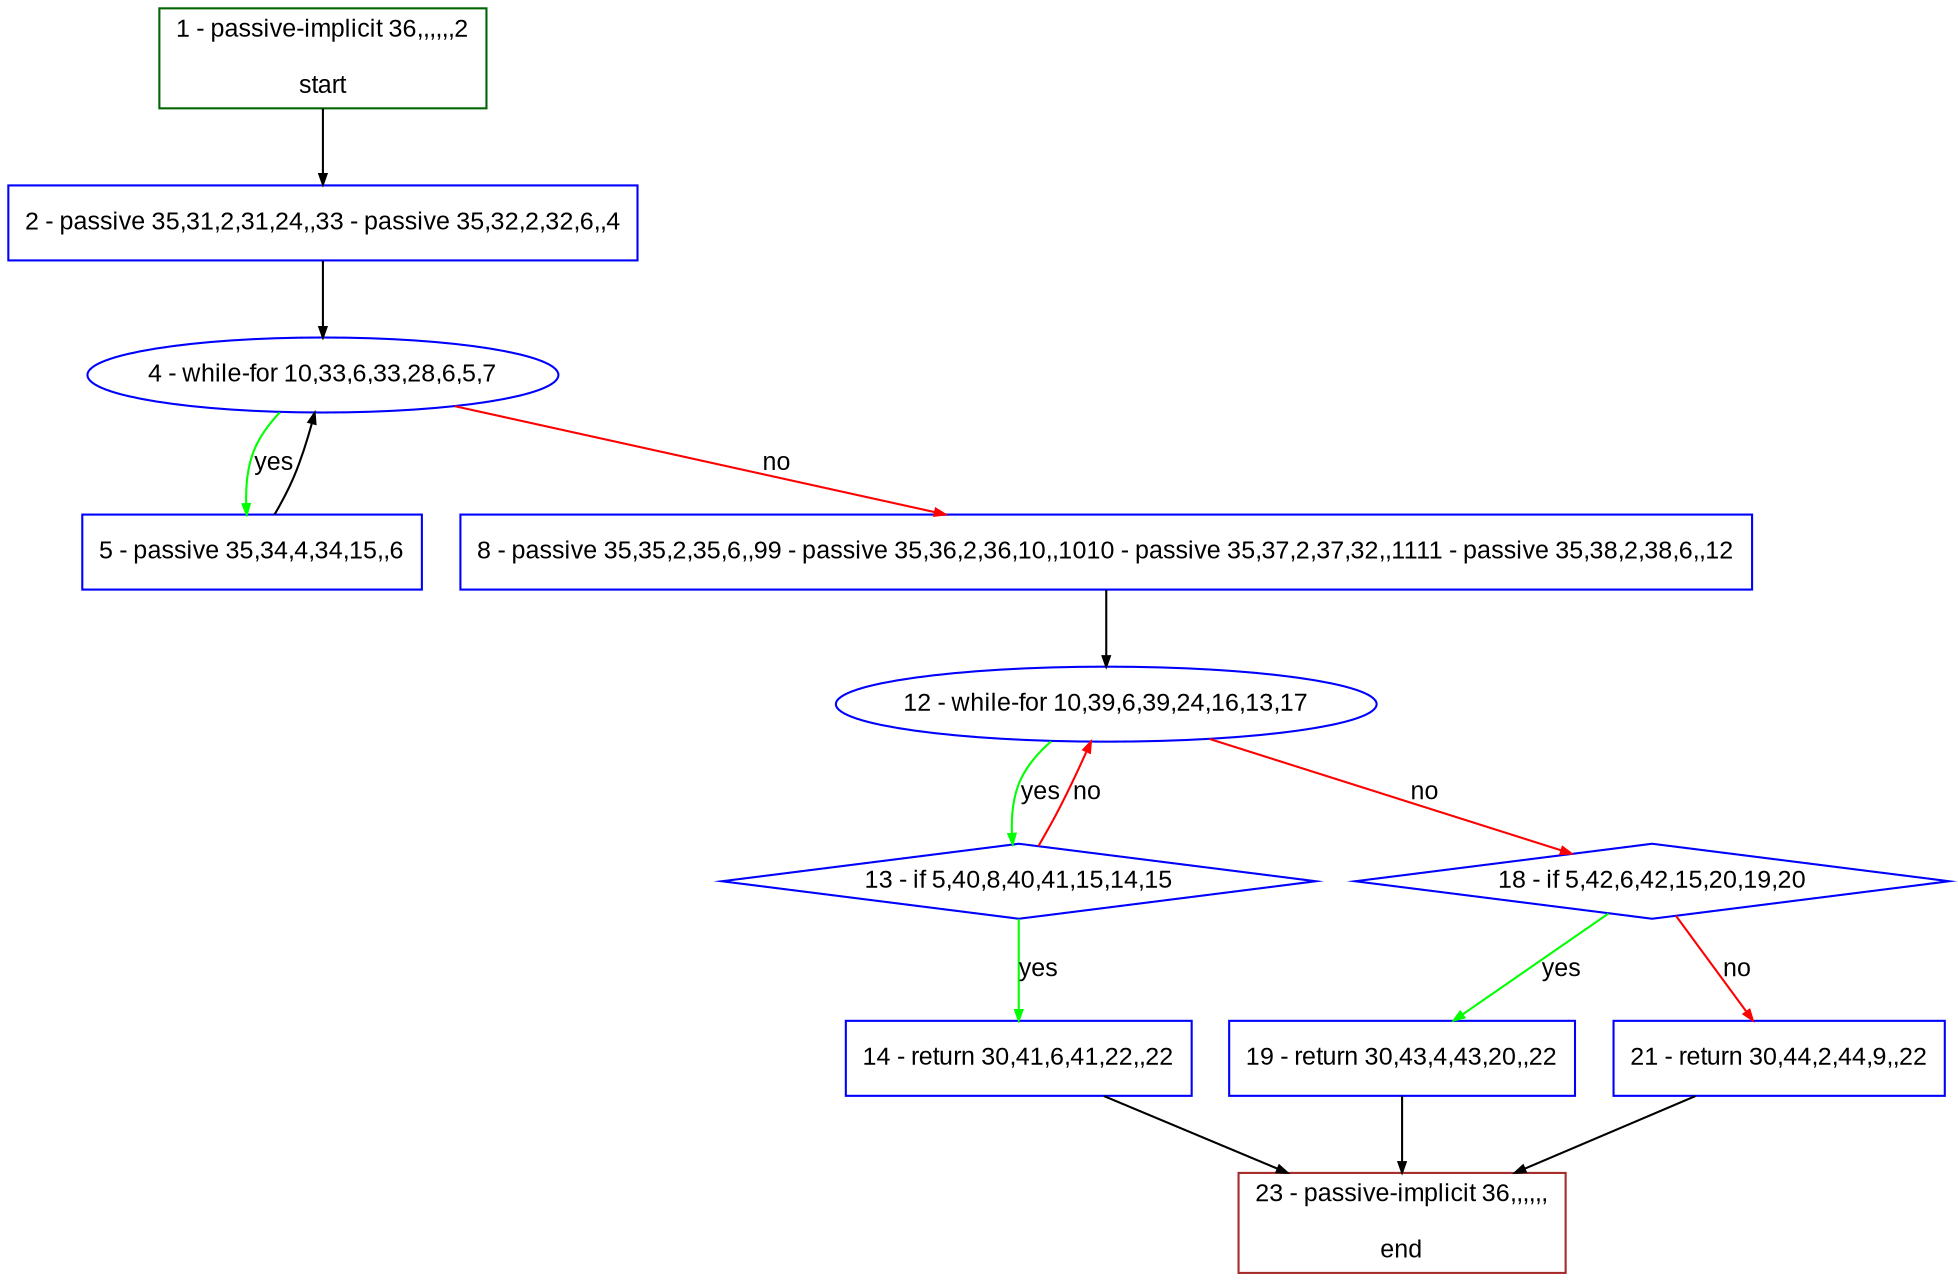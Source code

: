 digraph "" {
  graph [bgcolor="white", fillcolor="#FFFFCC", pack="true", packmode="clust", fontname="Arial", label="", fontsize="12", compound="true", style="rounded,filled"];
  node [node_initialized="no", fillcolor="white", fontname="Arial", label="", color="grey", fontsize="12", fixedsize="false", compound="true", shape="rectangle", style="filled"];
  edge [arrowtail="none", lhead="", fontcolor="black", fontname="Arial", label="", color="black", fontsize="12", arrowhead="normal", arrowsize="0.5", compound="true", ltail="", dir="forward"];
  __N1 [fillcolor="#ffffff", label="2 - passive 35,31,2,31,24,,33 - passive 35,32,2,32,6,,4", color="#0000ff", shape="box", style="filled"];
  __N2 [fillcolor="#ffffff", label="1 - passive-implicit 36,,,,,,2\n\nstart", color="#006400", shape="box", style="filled"];
  __N3 [fillcolor="#ffffff", label="4 - while-for 10,33,6,33,28,6,5,7", color="#0000ff", shape="oval", style="filled"];
  __N4 [fillcolor="#ffffff", label="5 - passive 35,34,4,34,15,,6", color="#0000ff", shape="box", style="filled"];
  __N5 [fillcolor="#ffffff", label="8 - passive 35,35,2,35,6,,99 - passive 35,36,2,36,10,,1010 - passive 35,37,2,37,32,,1111 - passive 35,38,2,38,6,,12", color="#0000ff", shape="box", style="filled"];
  __N6 [fillcolor="#ffffff", label="12 - while-for 10,39,6,39,24,16,13,17", color="#0000ff", shape="oval", style="filled"];
  __N7 [fillcolor="#ffffff", label="13 - if 5,40,8,40,41,15,14,15", color="#0000ff", shape="diamond", style="filled"];
  __N8 [fillcolor="#ffffff", label="18 - if 5,42,6,42,15,20,19,20", color="#0000ff", shape="diamond", style="filled"];
  __N9 [fillcolor="#ffffff", label="14 - return 30,41,6,41,22,,22", color="#0000ff", shape="box", style="filled"];
  __N10 [fillcolor="#ffffff", label="23 - passive-implicit 36,,,,,,\n\nend", color="#a52a2a", shape="box", style="filled"];
  __N11 [fillcolor="#ffffff", label="19 - return 30,43,4,43,20,,22", color="#0000ff", shape="box", style="filled"];
  __N12 [fillcolor="#ffffff", label="21 - return 30,44,2,44,9,,22", color="#0000ff", shape="box", style="filled"];
  __N2 -> __N1 [arrowtail="none", color="#000000", label="", arrowhead="normal", dir="forward"];
  __N1 -> __N3 [arrowtail="none", color="#000000", label="", arrowhead="normal", dir="forward"];
  __N3 -> __N4 [arrowtail="none", color="#00ff00", label="yes", arrowhead="normal", dir="forward"];
  __N4 -> __N3 [arrowtail="none", color="#000000", label="", arrowhead="normal", dir="forward"];
  __N3 -> __N5 [arrowtail="none", color="#ff0000", label="no", arrowhead="normal", dir="forward"];
  __N5 -> __N6 [arrowtail="none", color="#000000", label="", arrowhead="normal", dir="forward"];
  __N6 -> __N7 [arrowtail="none", color="#00ff00", label="yes", arrowhead="normal", dir="forward"];
  __N7 -> __N6 [arrowtail="none", color="#ff0000", label="no", arrowhead="normal", dir="forward"];
  __N6 -> __N8 [arrowtail="none", color="#ff0000", label="no", arrowhead="normal", dir="forward"];
  __N7 -> __N9 [arrowtail="none", color="#00ff00", label="yes", arrowhead="normal", dir="forward"];
  __N9 -> __N10 [arrowtail="none", color="#000000", label="", arrowhead="normal", dir="forward"];
  __N8 -> __N11 [arrowtail="none", color="#00ff00", label="yes", arrowhead="normal", dir="forward"];
  __N8 -> __N12 [arrowtail="none", color="#ff0000", label="no", arrowhead="normal", dir="forward"];
  __N11 -> __N10 [arrowtail="none", color="#000000", label="", arrowhead="normal", dir="forward"];
  __N12 -> __N10 [arrowtail="none", color="#000000", label="", arrowhead="normal", dir="forward"];
}
